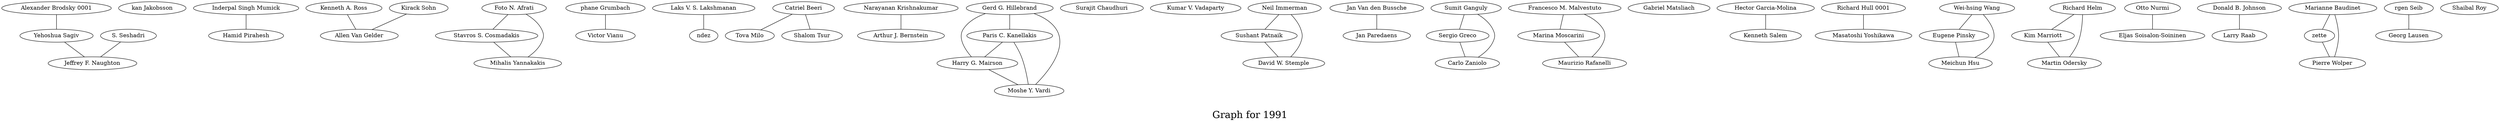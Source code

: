 /*****
Graph for 1991
*****/

graph G {
  graph [splines=true overlap=false]
  node  [shape=ellipse, width=0.3, height=0.3]
  0 [label="Alexander Brodsky 0001"];
  1 [label="Yehoshua Sagiv"];
  2 [label="kan Jakobsson"];
  3 [label="Inderpal Singh Mumick"];
  4 [label="Hamid Pirahesh"];
  5 [label="Kenneth A. Ross"];
  6 [label="Kirack Sohn"];
  7 [label="Allen Van Gelder"];
  8 [label="Foto N. Afrati"];
  9 [label="Stavros S. Cosmadakis"];
  10 [label="Mihalis Yannakakis"];
  11 [label="phane Grumbach"];
  12 [label="Victor Vianu"];
  13 [label="Laks V. S. Lakshmanan"];
  14 [label="ndez"];
  15 [label="Catriel Beeri"];
  16 [label="Tova Milo"];
  17 [label="Narayanan Krishnakumar"];
  18 [label="Arthur J. Bernstein"];
  19 [label="Gerd G. Hillebrand"];
  20 [label="Paris C. Kanellakis"];
  21 [label="Harry G. Mairson"];
  22 [label="Moshe Y. Vardi"];
  23 [label="Surajit Chaudhuri"];
  24 [label="Kumar V. Vadaparty"];
  25 [label="Neil Immerman"];
  26 [label="Sushant Patnaik"];
  27 [label="David W. Stemple"];
  28 [label="Jan Van den Bussche"];
  29 [label="Jan Paredaens"];
  30 [label="Sumit Ganguly"];
  31 [label="Sergio Greco"];
  32 [label="Carlo Zaniolo"];
  33 [label="Francesco M. Malvestuto"];
  34 [label="Marina Moscarini"];
  35 [label="Maurizio Rafanelli"];
  36 [label="S. Seshadri"];
  37 [label="Jeffrey F. Naughton"];
  38 [label="Gabriel Matsliach"];
  39 [label="Shalom Tsur"];
  40 [label="Hector Garcia-Molina"];
  41 [label="Kenneth Salem"];
  42 [label="Richard Hull 0001"];
  43 [label="Masatoshi Yoshikawa"];
  44 [label="Wei-hsing Wang"];
  45 [label="Eugene Pinsky"];
  46 [label="Meichun Hsu"];
  47 [label="Richard Helm"];
  48 [label="Kim Marriott"];
  49 [label="Martin Odersky"];
  50 [label="Otto Nurmi"];
  51 [label="Eljas Soisalon-Soininen"];
  52 [label="Donald B. Johnson"];
  53 [label="Larry Raab"];
  54 [label="Marianne Baudinet"];
  55 [label="zette"];
  56 [label="Pierre Wolper"];
  57 [label="rgen Seib"];
  58 [label="Georg Lausen"];
  59 [label="Shaibal Roy"];
  0 -- 1;
  1 -- 37;
  3 -- 4;
  5 -- 7;
  6 -- 7;
  8 -- 9;
  8 -- 10;
  9 -- 10;
  11 -- 12;
  13 -- 14;
  15 -- 16;
  15 -- 39;
  17 -- 18;
  19 -- 20;
  19 -- 21;
  19 -- 22;
  20 -- 21;
  20 -- 22;
  21 -- 22;
  25 -- 26;
  25 -- 27;
  26 -- 27;
  28 -- 29;
  30 -- 31;
  30 -- 32;
  31 -- 32;
  33 -- 34;
  33 -- 35;
  34 -- 35;
  36 -- 37;
  40 -- 41;
  42 -- 43;
  44 -- 45;
  44 -- 46;
  45 -- 46;
  47 -- 48;
  47 -- 49;
  48 -- 49;
  50 -- 51;
  52 -- 53;
  54 -- 55;
  54 -- 56;
  55 -- 56;
  57 -- 58;
  label = "\nGraph for 1991\n";  fontsize=24;
}
